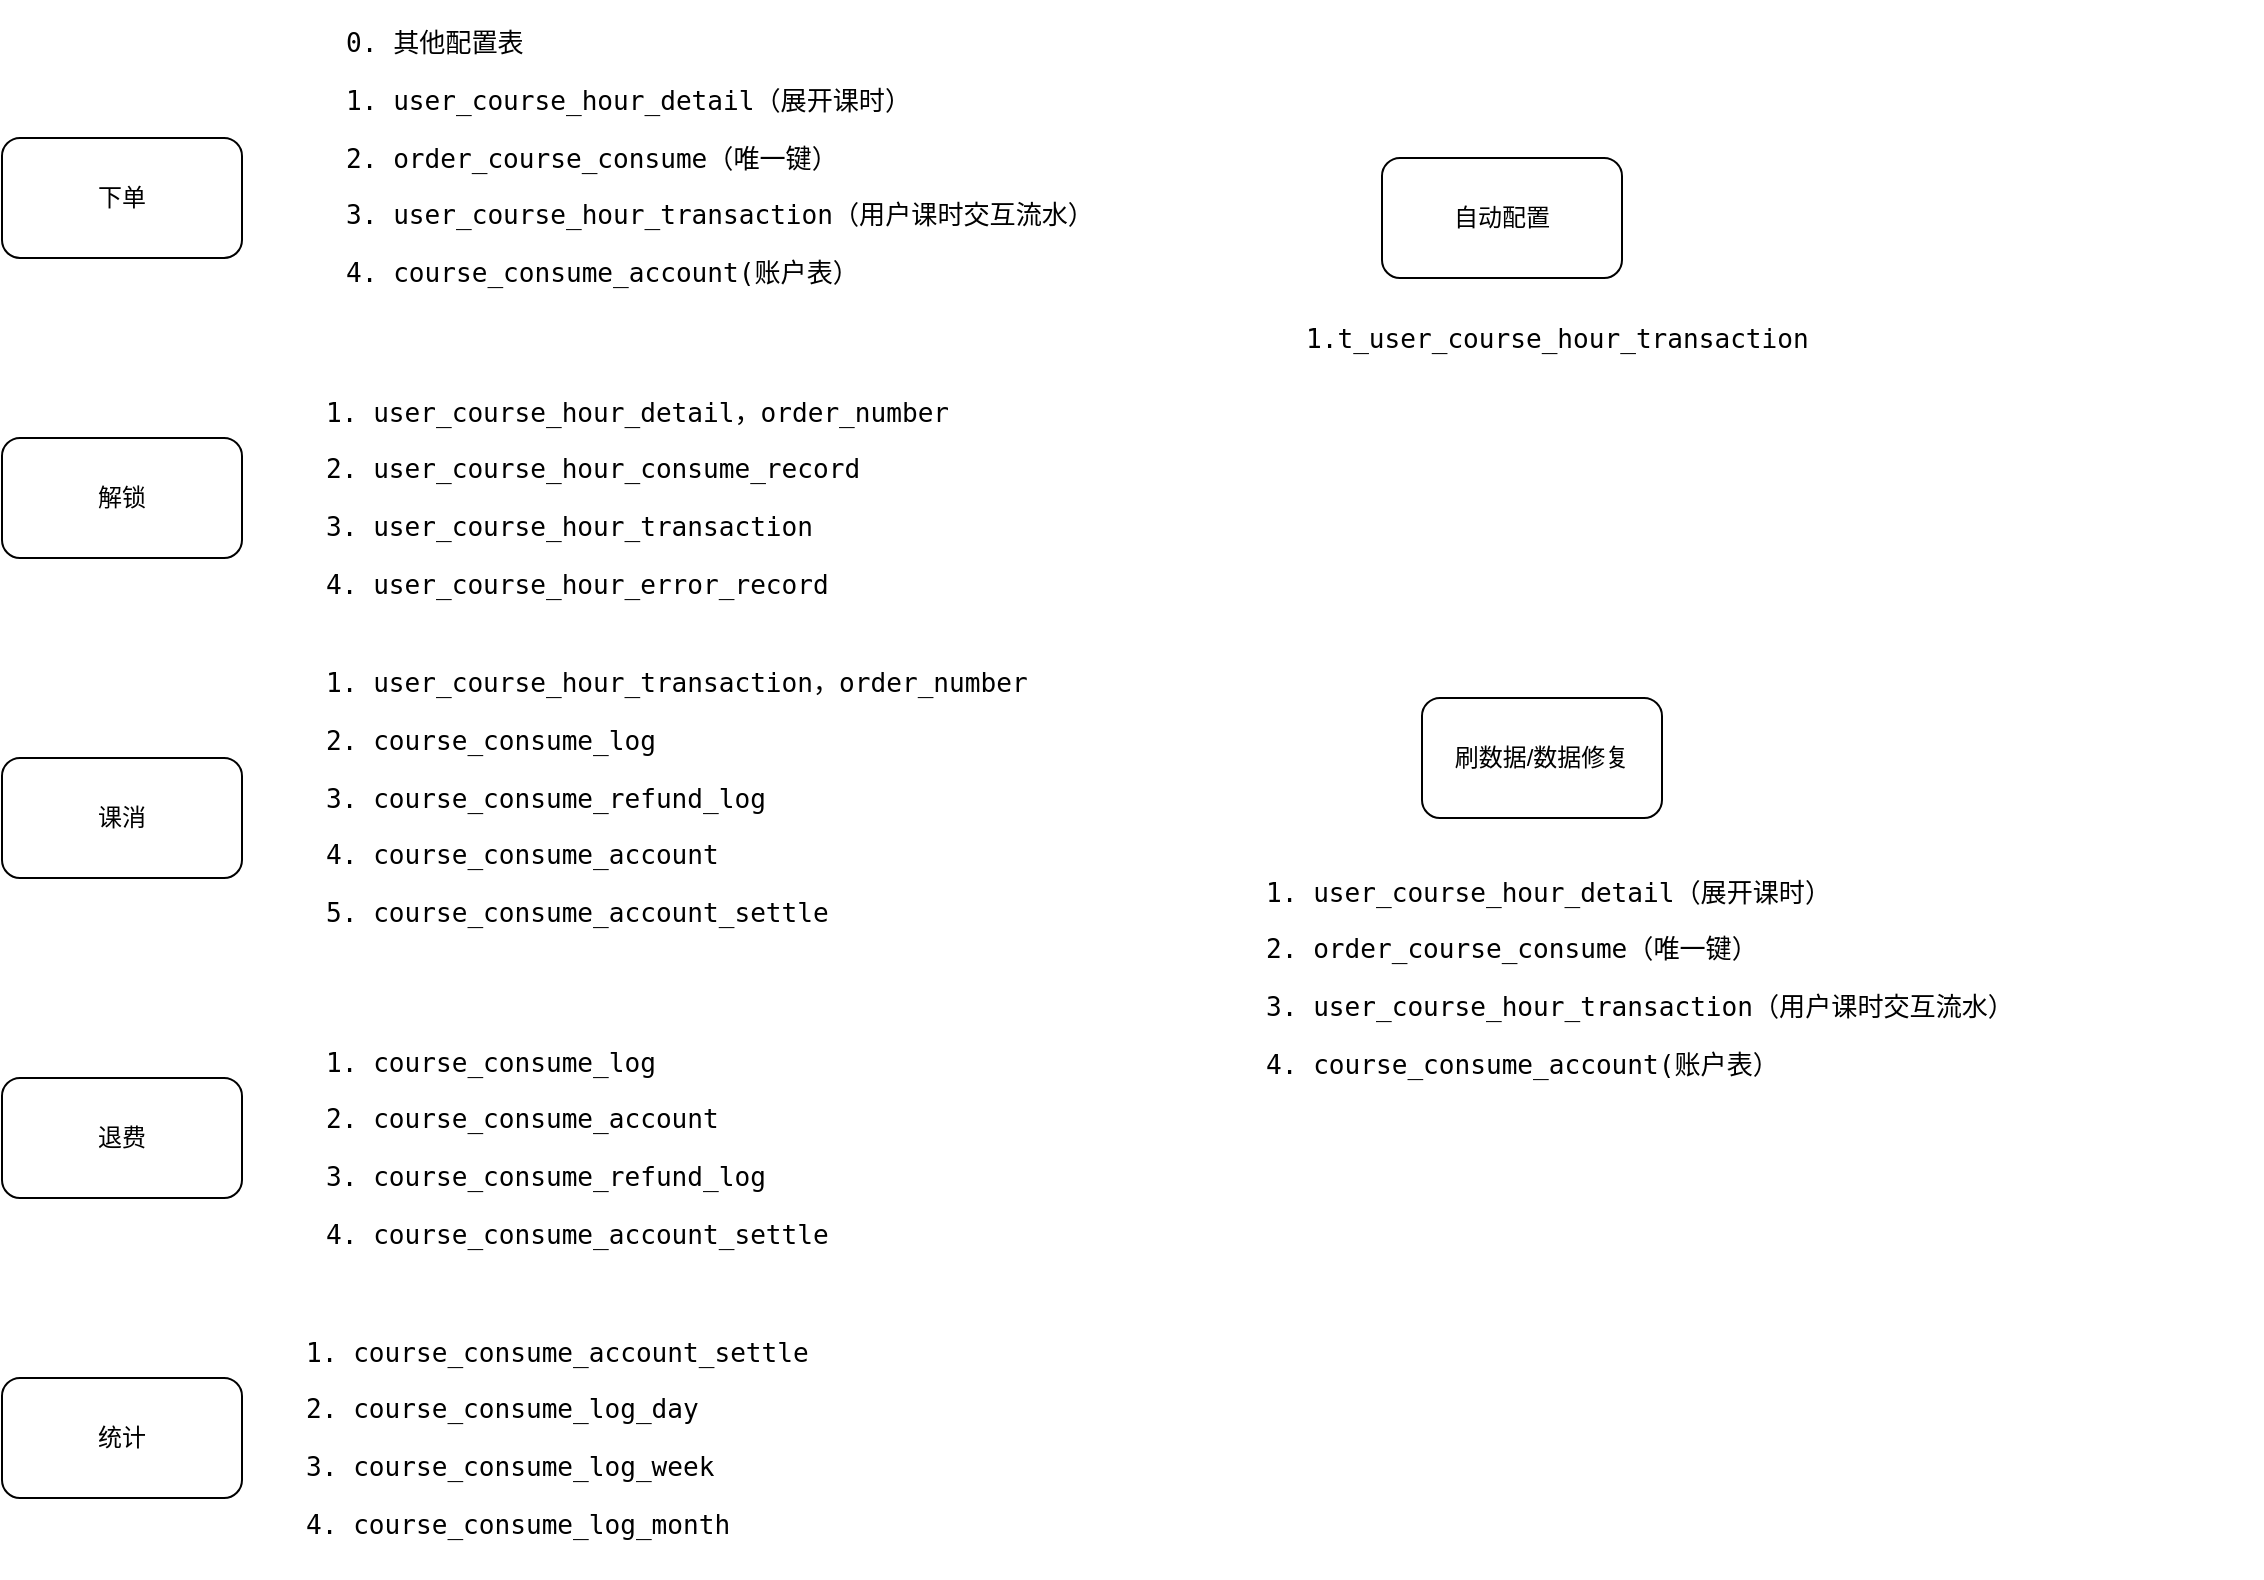 <mxfile version="27.2.0">
  <diagram name="第 1 页" id="YVnIu6JKFuQSHc1AR1eB">
    <mxGraphModel dx="1545" dy="836" grid="1" gridSize="10" guides="1" tooltips="1" connect="1" arrows="1" fold="1" page="1" pageScale="1" pageWidth="827" pageHeight="1169" math="0" shadow="0">
      <root>
        <mxCell id="0" />
        <mxCell id="1" parent="0" />
        <mxCell id="CqVQ2QBw8-uy_fnD-2De-1" value="下单" style="rounded=1;whiteSpace=wrap;html=1;" parent="1" vertex="1">
          <mxGeometry x="280" y="150" width="120" height="60" as="geometry" />
        </mxCell>
        <mxCell id="CqVQ2QBw8-uy_fnD-2De-2" value="&lt;div style=&quot;background-color: rgb(255, 255, 255);&quot;&gt;&lt;pre style=&quot;font-family:&#39;JetBrains Mono&#39;,monospace;font-size:9.8pt;&quot;&gt;0. 其他配置表&lt;/pre&gt;&lt;pre style=&quot;font-family:&#39;JetBrains Mono&#39;,monospace;font-size:9.8pt;&quot;&gt;1. user_course_hour_detail（展开课时）&lt;/pre&gt;&lt;pre style=&quot;font-family:&#39;JetBrains Mono&#39;,monospace;font-size:9.8pt;&quot;&gt;2. order_course_consume（唯一键）&lt;/pre&gt;&lt;pre style=&quot;font-family:&#39;JetBrains Mono&#39;,monospace;font-size:9.8pt;&quot;&gt;3. user_course_hour_transaction（用户课时交互流水）&lt;/pre&gt;&lt;pre style=&quot;font-family:&#39;JetBrains Mono&#39;,monospace;font-size:9.8pt;&quot;&gt;4. course_consume_account(账户表）&lt;/pre&gt;&lt;/div&gt;" style="text;html=1;align=left;verticalAlign=middle;whiteSpace=wrap;rounded=0;" parent="1" vertex="1">
          <mxGeometry x="450" y="90" width="480" height="140" as="geometry" />
        </mxCell>
        <mxCell id="CqVQ2QBw8-uy_fnD-2De-3" value="解锁" style="rounded=1;whiteSpace=wrap;html=1;" parent="1" vertex="1">
          <mxGeometry x="280" y="300" width="120" height="60" as="geometry" />
        </mxCell>
        <mxCell id="CqVQ2QBw8-uy_fnD-2De-4" value="统计" style="rounded=1;whiteSpace=wrap;html=1;" parent="1" vertex="1">
          <mxGeometry x="280" y="770" width="120" height="60" as="geometry" />
        </mxCell>
        <mxCell id="CqVQ2QBw8-uy_fnD-2De-6" value="退费" style="rounded=1;whiteSpace=wrap;html=1;" parent="1" vertex="1">
          <mxGeometry x="280" y="620" width="120" height="60" as="geometry" />
        </mxCell>
        <mxCell id="CqVQ2QBw8-uy_fnD-2De-7" value="自动配置" style="rounded=1;whiteSpace=wrap;html=1;" parent="1" vertex="1">
          <mxGeometry x="970" y="160" width="120" height="60" as="geometry" />
        </mxCell>
        <mxCell id="CqVQ2QBw8-uy_fnD-2De-8" value="&lt;div style=&quot;background-color: rgb(255, 255, 255);&quot;&gt;&lt;pre style=&quot;font-family:&#39;JetBrains Mono&#39;,monospace;font-size:9.8pt;&quot;&gt;1. user_course_hour_detail，order_number&lt;br&gt;&lt;/pre&gt;&lt;pre style=&quot;font-family:&#39;JetBrains Mono&#39;,monospace;font-size:9.8pt;&quot;&gt;2. user_course_hour_consume_record&lt;br&gt;&lt;/pre&gt;&lt;pre style=&quot;font-family:&#39;JetBrains Mono&#39;,monospace;font-size:9.8pt;&quot;&gt;3. user_course_hour_transaction&lt;/pre&gt;&lt;pre style=&quot;font-family:&#39;JetBrains Mono&#39;,monospace;font-size:9.8pt;&quot;&gt;4. user_course_hour_error_record&lt;/pre&gt;&lt;/div&gt;" style="text;html=1;align=left;verticalAlign=middle;whiteSpace=wrap;rounded=0;" parent="1" vertex="1">
          <mxGeometry x="440" y="260" width="480" height="140" as="geometry" />
        </mxCell>
        <mxCell id="32OFIXr2xXjv62Yoc7Jj-1" value="&lt;div style=&quot;background-color: rgb(255, 255, 255);&quot;&gt;&lt;pre style=&quot;font-family:&#39;JetBrains Mono&#39;,monospace;font-size:9.8pt;&quot;&gt;1. course_consume_account_settle&lt;/pre&gt;&lt;pre style=&quot;font-family:&#39;JetBrains Mono&#39;,monospace;font-size:9.8pt;&quot;&gt;2. course_consume_log_day&lt;/pre&gt;&lt;pre style=&quot;font-family:&#39;JetBrains Mono&#39;,monospace;font-size:9.8pt;&quot;&gt;3. course_consume_log_week&lt;/pre&gt;&lt;pre style=&quot;font-family:&#39;JetBrains Mono&#39;,monospace;font-size:9.8pt;&quot;&gt;4. course_consume_log_month&lt;/pre&gt;&lt;/div&gt;" style="text;html=1;align=left;verticalAlign=middle;whiteSpace=wrap;rounded=0;" vertex="1" parent="1">
          <mxGeometry x="430" y="730" width="480" height="140" as="geometry" />
        </mxCell>
        <mxCell id="32OFIXr2xXjv62Yoc7Jj-2" value="课消" style="rounded=1;whiteSpace=wrap;html=1;" vertex="1" parent="1">
          <mxGeometry x="280" y="460" width="120" height="60" as="geometry" />
        </mxCell>
        <mxCell id="32OFIXr2xXjv62Yoc7Jj-3" value="&lt;div style=&quot;background-color: rgb(255, 255, 255);&quot;&gt;&lt;pre style=&quot;font-family:&#39;JetBrains Mono&#39;,monospace;font-size:9.8pt;&quot;&gt;1. user_course_hour_transaction，order_number&lt;br&gt;&lt;/pre&gt;&lt;pre style=&quot;font-family:&#39;JetBrains Mono&#39;,monospace;font-size:9.8pt;&quot;&gt;2. course_consume_log&lt;/pre&gt;&lt;pre style=&quot;font-family:&#39;JetBrains Mono&#39;,monospace;font-size:9.8pt;&quot;&gt;3. course_consume_refund_log&lt;/pre&gt;&lt;pre style=&quot;font-family:&#39;JetBrains Mono&#39;,monospace;font-size:9.8pt;&quot;&gt;4. course_consume_account&lt;/pre&gt;&lt;pre style=&quot;font-family:&#39;JetBrains Mono&#39;,monospace;font-size:9.8pt;&quot;&gt;5. course_consume_account_settle&lt;/pre&gt;&lt;/div&gt;" style="text;html=1;align=left;verticalAlign=middle;whiteSpace=wrap;rounded=0;" vertex="1" parent="1">
          <mxGeometry x="440" y="410" width="480" height="140" as="geometry" />
        </mxCell>
        <mxCell id="32OFIXr2xXjv62Yoc7Jj-4" value="&lt;div style=&quot;background-color: rgb(255, 255, 255);&quot;&gt;&lt;pre style=&quot;font-family:&#39;JetBrains Mono&#39;,monospace;font-size:9.8pt;&quot;&gt;1. course_consume_log&lt;/pre&gt;&lt;pre style=&quot;font-family:&#39;JetBrains Mono&#39;,monospace;font-size:9.8pt;&quot;&gt;2. course_consume_account&lt;/pre&gt;&lt;pre style=&quot;font-family:&#39;JetBrains Mono&#39;,monospace;font-size:9.8pt;&quot;&gt;3. course_consume_refund_log&lt;/pre&gt;&lt;pre style=&quot;font-family:&#39;JetBrains Mono&#39;,monospace;font-size:9.8pt;&quot;&gt;4. course_consume_account_settle&lt;/pre&gt;&lt;/div&gt;" style="text;html=1;align=left;verticalAlign=middle;whiteSpace=wrap;rounded=0;" vertex="1" parent="1">
          <mxGeometry x="440" y="584.5" width="480" height="140" as="geometry" />
        </mxCell>
        <mxCell id="32OFIXr2xXjv62Yoc7Jj-5" value="刷数据/数据修复" style="rounded=1;whiteSpace=wrap;html=1;" vertex="1" parent="1">
          <mxGeometry x="990" y="430" width="120" height="60" as="geometry" />
        </mxCell>
        <mxCell id="32OFIXr2xXjv62Yoc7Jj-6" value="&lt;div style=&quot;background-color: rgb(255, 255, 255);&quot;&gt;&lt;pre style=&quot;font-family:&#39;JetBrains Mono&#39;,monospace;font-size:9.8pt;&quot;&gt;1.t_user_course_hour_transaction &lt;/pre&gt;&lt;/div&gt;" style="text;html=1;align=left;verticalAlign=middle;whiteSpace=wrap;rounded=0;" vertex="1" parent="1">
          <mxGeometry x="930" y="230" width="480" height="40" as="geometry" />
        </mxCell>
        <mxCell id="32OFIXr2xXjv62Yoc7Jj-8" value="&lt;div style=&quot;background-color: rgb(255, 255, 255);&quot;&gt;&lt;pre style=&quot;font-family:&#39;JetBrains Mono&#39;,monospace;font-size:9.8pt;&quot;&gt;1. user_course_hour_detail（展开课时）&lt;/pre&gt;&lt;pre style=&quot;font-family:&#39;JetBrains Mono&#39;,monospace;font-size:9.8pt;&quot;&gt;2. order_course_consume（唯一键）&lt;/pre&gt;&lt;pre style=&quot;font-family:&#39;JetBrains Mono&#39;,monospace;font-size:9.8pt;&quot;&gt;3. user_course_hour_transaction（用户课时交互流水）&lt;/pre&gt;&lt;pre style=&quot;font-family:&#39;JetBrains Mono&#39;,monospace;font-size:9.8pt;&quot;&gt;4. course_consume_account(账户表）&lt;/pre&gt;&lt;/div&gt;" style="text;html=1;align=left;verticalAlign=middle;whiteSpace=wrap;rounded=0;" vertex="1" parent="1">
          <mxGeometry x="910" y="500" width="480" height="140" as="geometry" />
        </mxCell>
      </root>
    </mxGraphModel>
  </diagram>
</mxfile>

